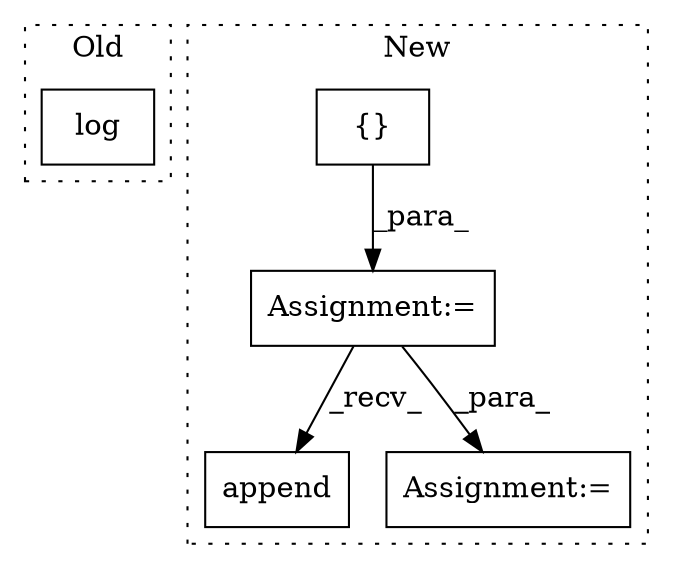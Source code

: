 digraph G {
subgraph cluster0 {
1 [label="log" a="32" s="33623,33688" l="4,2" shape="box"];
label = "Old";
style="dotted";
}
subgraph cluster1 {
2 [label="append" a="32" s="33701,33844" l="7,1" shape="box"];
3 [label="{}" a="4" s="33150" l="2" shape="box"];
4 [label="Assignment:=" a="7" s="33901,34003" l="53,2" shape="box"];
5 [label="Assignment:=" a="7" s="33111" l="1" shape="box"];
label = "New";
style="dotted";
}
3 -> 5 [label="_para_"];
5 -> 4 [label="_para_"];
5 -> 2 [label="_recv_"];
}